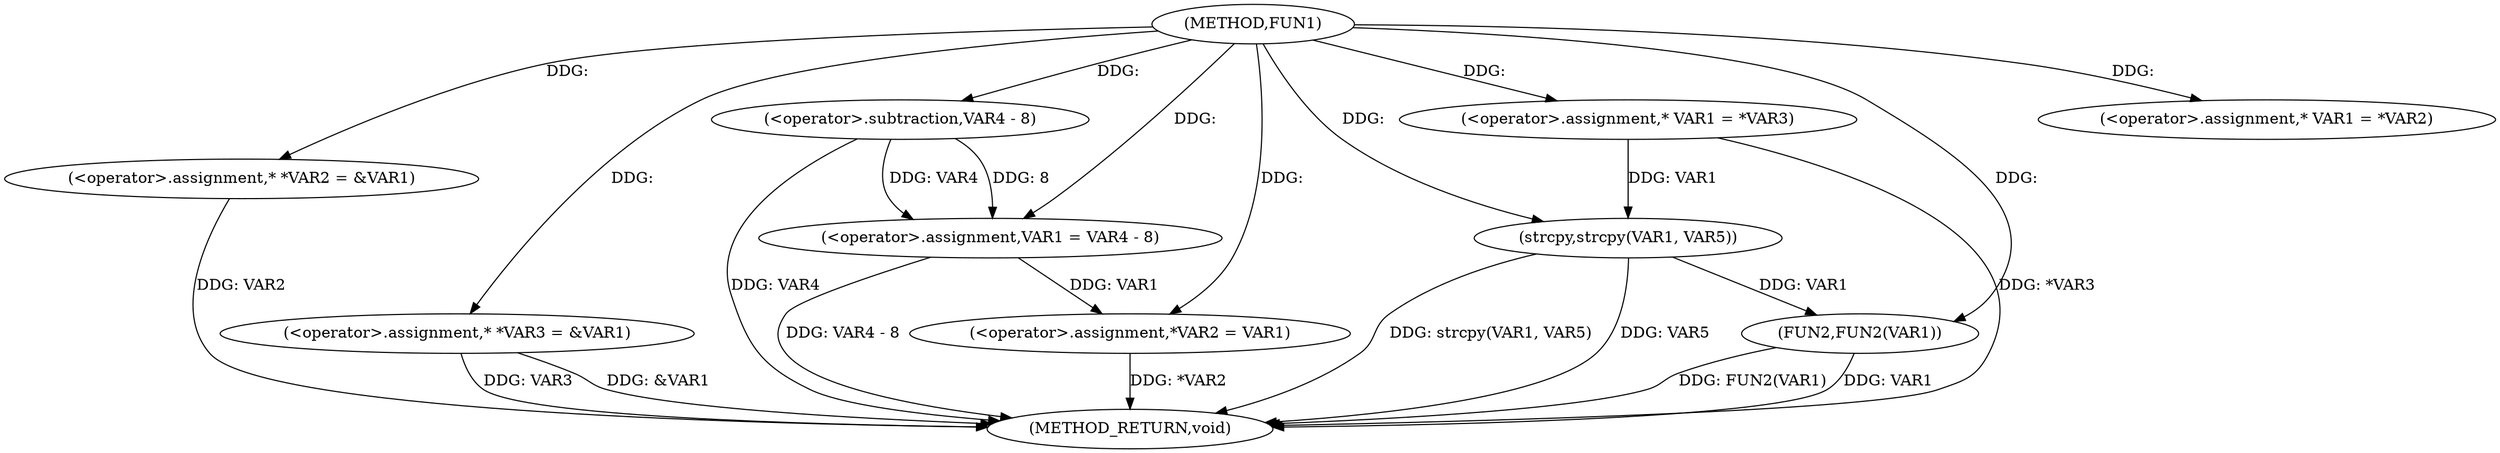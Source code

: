 digraph FUN1 {  
"1000100" [label = "(METHOD,FUN1)" ]
"1000142" [label = "(METHOD_RETURN,void)" ]
"1000104" [label = "(<operator>.assignment,* *VAR2 = &VAR1)" ]
"1000109" [label = "(<operator>.assignment,* *VAR3 = &VAR1)" ]
"1000116" [label = "(<operator>.assignment,* VAR1 = *VAR2)" ]
"1000120" [label = "(<operator>.assignment,VAR1 = VAR4 - 8)" ]
"1000122" [label = "(<operator>.subtraction,VAR4 - 8)" ]
"1000125" [label = "(<operator>.assignment,*VAR2 = VAR1)" ]
"1000131" [label = "(<operator>.assignment,* VAR1 = *VAR3)" ]
"1000137" [label = "(strcpy,strcpy(VAR1, VAR5))" ]
"1000140" [label = "(FUN2,FUN2(VAR1))" ]
  "1000125" -> "1000142"  [ label = "DDG: *VAR2"] 
  "1000104" -> "1000142"  [ label = "DDG: VAR2"] 
  "1000140" -> "1000142"  [ label = "DDG: FUN2(VAR1)"] 
  "1000131" -> "1000142"  [ label = "DDG: *VAR3"] 
  "1000120" -> "1000142"  [ label = "DDG: VAR4 - 8"] 
  "1000122" -> "1000142"  [ label = "DDG: VAR4"] 
  "1000140" -> "1000142"  [ label = "DDG: VAR1"] 
  "1000137" -> "1000142"  [ label = "DDG: VAR5"] 
  "1000109" -> "1000142"  [ label = "DDG: VAR3"] 
  "1000109" -> "1000142"  [ label = "DDG: &VAR1"] 
  "1000137" -> "1000142"  [ label = "DDG: strcpy(VAR1, VAR5)"] 
  "1000100" -> "1000104"  [ label = "DDG: "] 
  "1000100" -> "1000109"  [ label = "DDG: "] 
  "1000100" -> "1000116"  [ label = "DDG: "] 
  "1000122" -> "1000120"  [ label = "DDG: VAR4"] 
  "1000122" -> "1000120"  [ label = "DDG: 8"] 
  "1000100" -> "1000120"  [ label = "DDG: "] 
  "1000100" -> "1000122"  [ label = "DDG: "] 
  "1000120" -> "1000125"  [ label = "DDG: VAR1"] 
  "1000100" -> "1000125"  [ label = "DDG: "] 
  "1000100" -> "1000131"  [ label = "DDG: "] 
  "1000131" -> "1000137"  [ label = "DDG: VAR1"] 
  "1000100" -> "1000137"  [ label = "DDG: "] 
  "1000137" -> "1000140"  [ label = "DDG: VAR1"] 
  "1000100" -> "1000140"  [ label = "DDG: "] 
}
